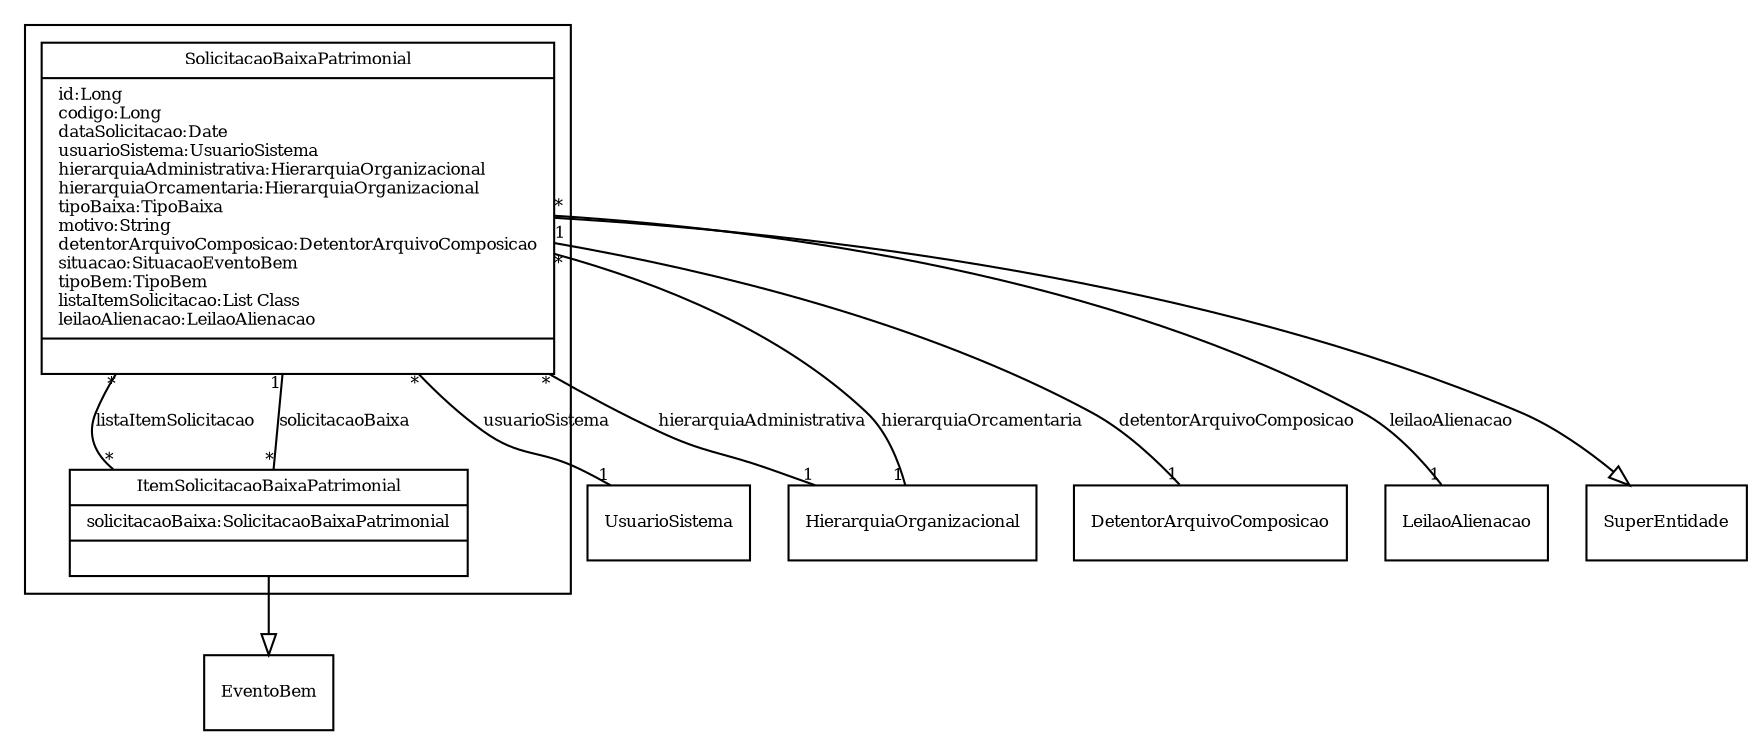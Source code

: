 digraph G{
fontname = "Times-Roman"
fontsize = 8

node [
        fontname = "Times-Roman"
        fontsize = 8
        shape = "record"
]

edge [
        fontname = "Times-Roman"
        fontsize = 8
]

subgraph clusterSOLICITACAO_DE_BAIXA_DE_BEM_IMOVEL
{
SolicitacaoBaixaPatrimonial [label = "{SolicitacaoBaixaPatrimonial|id:Long\lcodigo:Long\ldataSolicitacao:Date\lusuarioSistema:UsuarioSistema\lhierarquiaAdministrativa:HierarquiaOrganizacional\lhierarquiaOrcamentaria:HierarquiaOrganizacional\ltipoBaixa:TipoBaixa\lmotivo:String\ldetentorArquivoComposicao:DetentorArquivoComposicao\lsituacao:SituacaoEventoBem\ltipoBem:TipoBem\llistaItemSolicitacao:List Class\lleilaoAlienacao:LeilaoAlienacao\l|\l}"]
ItemSolicitacaoBaixaPatrimonial [label = "{ItemSolicitacaoBaixaPatrimonial|solicitacaoBaixa:SolicitacaoBaixaPatrimonial\l|\l}"]
}
edge [arrowhead = "none" headlabel = "1" taillabel = "*"] SolicitacaoBaixaPatrimonial -> UsuarioSistema [label = "usuarioSistema"]
edge [arrowhead = "none" headlabel = "1" taillabel = "*"] SolicitacaoBaixaPatrimonial -> HierarquiaOrganizacional [label = "hierarquiaAdministrativa"]
edge [arrowhead = "none" headlabel = "1" taillabel = "*"] SolicitacaoBaixaPatrimonial -> HierarquiaOrganizacional [label = "hierarquiaOrcamentaria"]
edge [arrowhead = "none" headlabel = "1" taillabel = "1"] SolicitacaoBaixaPatrimonial -> DetentorArquivoComposicao [label = "detentorArquivoComposicao"]
edge [arrowhead = "none" headlabel = "*" taillabel = "*"] SolicitacaoBaixaPatrimonial -> ItemSolicitacaoBaixaPatrimonial [label = "listaItemSolicitacao"]
edge [arrowhead = "none" headlabel = "1" taillabel = "*"] SolicitacaoBaixaPatrimonial -> LeilaoAlienacao [label = "leilaoAlienacao"]
edge [ arrowhead = "empty" headlabel = "" taillabel = ""] SolicitacaoBaixaPatrimonial -> SuperEntidade
edge [arrowhead = "none" headlabel = "1" taillabel = "*"] ItemSolicitacaoBaixaPatrimonial -> SolicitacaoBaixaPatrimonial [label = "solicitacaoBaixa"]
edge [ arrowhead = "empty" headlabel = "" taillabel = ""] ItemSolicitacaoBaixaPatrimonial -> EventoBem
}
